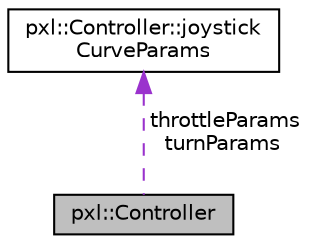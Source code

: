 digraph "pxl::Controller"
{
 // LATEX_PDF_SIZE
  edge [fontname="Helvetica",fontsize="10",labelfontname="Helvetica",labelfontsize="10"];
  node [fontname="Helvetica",fontsize="10",shape=record];
  Node1 [label="pxl::Controller",height=0.2,width=0.4,color="black", fillcolor="grey75", style="filled", fontcolor="black",tooltip=" "];
  Node2 -> Node1 [dir="back",color="darkorchid3",fontsize="10",style="dashed",label=" throttleParams\nturnParams" ,fontname="Helvetica"];
  Node2 [label="pxl::Controller::joystick\lCurveParams",height=0.2,width=0.4,color="black", fillcolor="white", style="filled",URL="$structpxl_1_1Controller_1_1joystickCurveParams.html",tooltip=" "];
}
